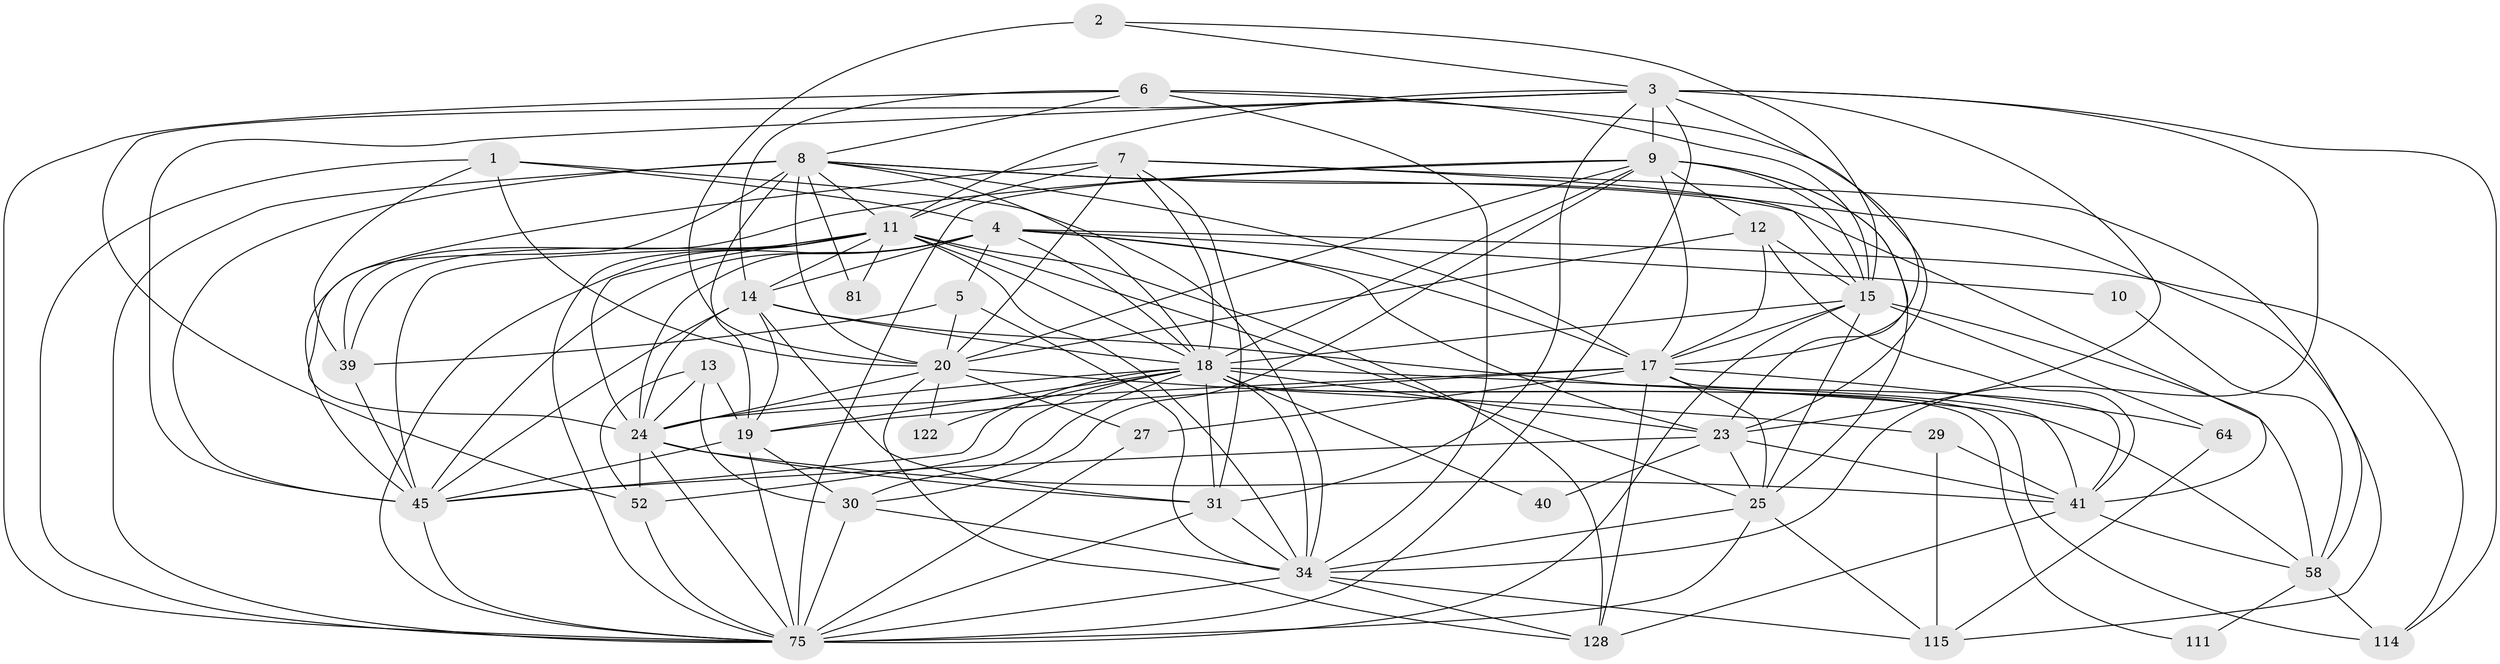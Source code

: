 // original degree distribution, {6: 0.10071942446043165, 4: 0.26618705035971224, 7: 0.04316546762589928, 5: 0.18705035971223022, 3: 0.28776978417266186, 2: 0.11510791366906475}
// Generated by graph-tools (version 1.1) at 2025/18/03/04/25 18:18:30]
// undirected, 41 vertices, 153 edges
graph export_dot {
graph [start="1"]
  node [color=gray90,style=filled];
  1;
  2;
  3 [super="+96+97+105+71+59"];
  4 [super="+137+16+117"];
  5;
  6 [super="+66+126"];
  7 [super="+86"];
  8 [super="+133+36"];
  9 [super="+56+33"];
  10;
  11 [super="+90+53"];
  12 [super="+47"];
  13 [super="+57"];
  14 [super="+37+21"];
  15 [super="+80+28+104"];
  17 [super="+22+50"];
  18 [super="+38+77+68"];
  19 [super="+61+35"];
  20 [super="+118+82+42"];
  23 [super="+102+26"];
  24 [super="+46+63"];
  25 [super="+55+43"];
  27;
  29;
  30 [super="+51"];
  31 [super="+54"];
  34 [super="+84+60"];
  39 [super="+72"];
  40;
  41 [super="+44"];
  45 [super="+74+70+107"];
  52;
  58 [super="+123+76"];
  64;
  75 [super="+95+79"];
  81;
  111;
  114;
  115 [super="+124"];
  122;
  128 [super="+132"];
  1 -- 75;
  1 -- 4 [weight=2];
  1 -- 39;
  1 -- 20;
  1 -- 34;
  2 -- 3;
  2 -- 20 [weight=2];
  2 -- 15;
  3 -- 52;
  3 -- 11 [weight=2];
  3 -- 114;
  3 -- 75 [weight=2];
  3 -- 9;
  3 -- 45 [weight=2];
  3 -- 17;
  3 -- 34 [weight=2];
  3 -- 23;
  3 -- 31;
  4 -- 114;
  4 -- 18 [weight=3];
  4 -- 75;
  4 -- 17;
  4 -- 5;
  4 -- 23;
  4 -- 10;
  4 -- 45;
  4 -- 24 [weight=2];
  4 -- 14;
  5 -- 39;
  5 -- 20;
  5 -- 34;
  6 -- 14;
  6 -- 8;
  6 -- 34;
  6 -- 23;
  6 -- 75;
  6 -- 15;
  7 -- 58;
  7 -- 18;
  7 -- 15;
  7 -- 20 [weight=2];
  7 -- 11 [weight=2];
  7 -- 31;
  7 -- 45;
  8 -- 115;
  8 -- 75 [weight=3];
  8 -- 19;
  8 -- 41;
  8 -- 11;
  8 -- 45;
  8 -- 17;
  8 -- 18;
  8 -- 81;
  8 -- 20 [weight=2];
  8 -- 24;
  9 -- 75;
  9 -- 39;
  9 -- 18;
  9 -- 17;
  9 -- 20;
  9 -- 30;
  9 -- 25 [weight=2];
  9 -- 15 [weight=2];
  9 -- 12;
  9 -- 23;
  10 -- 58;
  11 -- 34;
  11 -- 39;
  11 -- 25;
  11 -- 75;
  11 -- 81;
  11 -- 18;
  11 -- 14;
  11 -- 45;
  11 -- 128;
  11 -- 24;
  12 -- 20 [weight=2];
  12 -- 17;
  12 -- 15;
  12 -- 41;
  13 -- 24;
  13 -- 19;
  13 -- 52;
  13 -- 30;
  14 -- 24;
  14 -- 31;
  14 -- 18;
  14 -- 45;
  14 -- 19;
  14 -- 41;
  15 -- 75 [weight=2];
  15 -- 17;
  15 -- 18;
  15 -- 64;
  15 -- 25;
  15 -- 58;
  17 -- 27;
  17 -- 64;
  17 -- 25;
  17 -- 128;
  17 -- 24;
  17 -- 19;
  17 -- 41;
  18 -- 40;
  18 -- 45;
  18 -- 30;
  18 -- 34 [weight=2];
  18 -- 111;
  18 -- 19 [weight=2];
  18 -- 52;
  18 -- 114;
  18 -- 24 [weight=2];
  18 -- 122;
  18 -- 31;
  18 -- 23;
  18 -- 58;
  19 -- 75 [weight=2];
  19 -- 30;
  19 -- 45;
  20 -- 29;
  20 -- 27;
  20 -- 24;
  20 -- 122;
  20 -- 128;
  23 -- 40;
  23 -- 25;
  23 -- 41;
  23 -- 45;
  24 -- 52;
  24 -- 31;
  24 -- 41;
  24 -- 75;
  25 -- 115;
  25 -- 75 [weight=2];
  25 -- 34;
  27 -- 75;
  29 -- 115;
  29 -- 41;
  30 -- 34;
  30 -- 75;
  31 -- 75 [weight=2];
  31 -- 34;
  34 -- 75 [weight=2];
  34 -- 115;
  34 -- 128;
  39 -- 45;
  41 -- 128;
  41 -- 58;
  45 -- 75;
  52 -- 75;
  58 -- 111;
  58 -- 114;
  64 -- 115;
}
